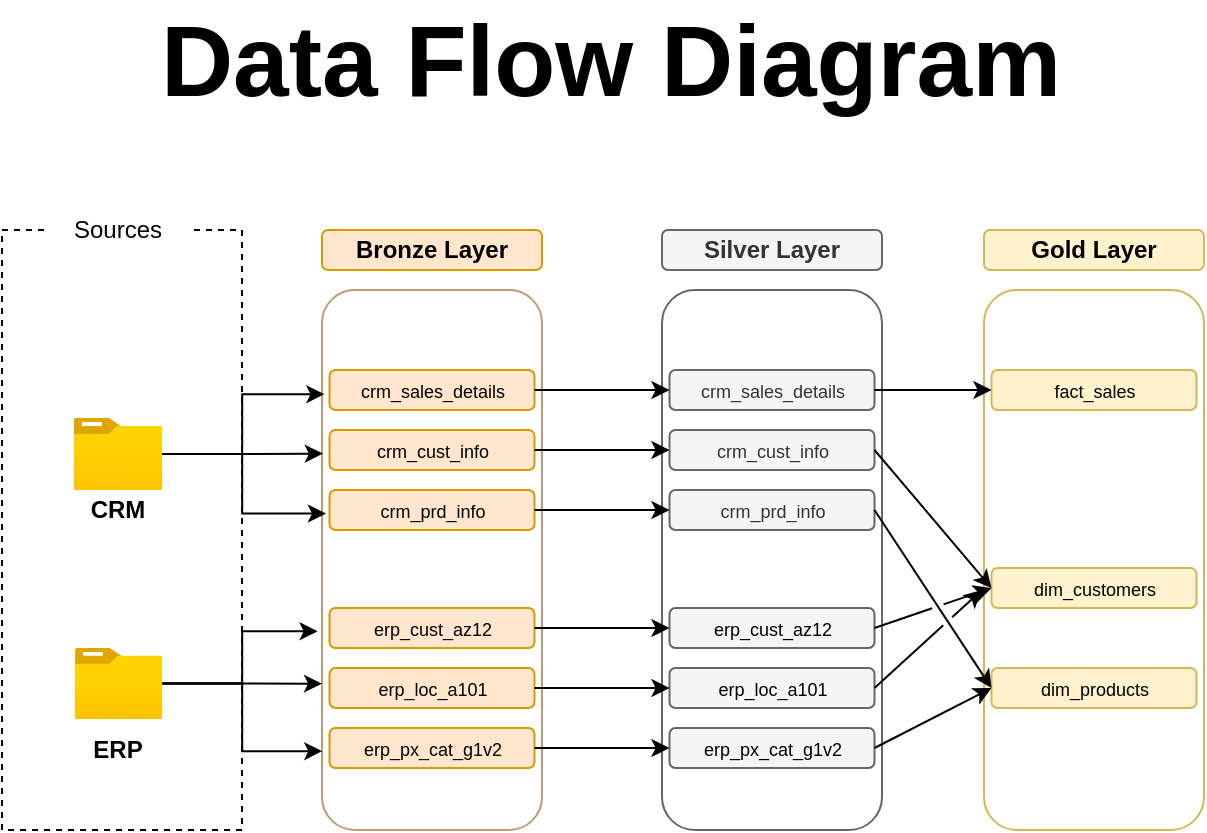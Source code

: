 <mxfile version="28.0.6">
  <diagram name="Page-1" id="ygFcoyWYrslfsJ8aY2pr">
    <mxGraphModel dx="1042" dy="674" grid="1" gridSize="10" guides="1" tooltips="1" connect="1" arrows="1" fold="1" page="1" pageScale="1" pageWidth="850" pageHeight="1100" math="0" shadow="0">
      <root>
        <mxCell id="0" />
        <mxCell id="1" parent="0" />
        <mxCell id="LeyTQ-VIh-IyvVX9vQep-1" value="" style="rounded=0;whiteSpace=wrap;html=1;fillColor=none;dashed=1;" parent="1" vertex="1">
          <mxGeometry x="70" y="180" width="120" height="300" as="geometry" />
        </mxCell>
        <mxCell id="LeyTQ-VIh-IyvVX9vQep-2" value="Sources" style="rounded=1;whiteSpace=wrap;html=1;strokeColor=none;" parent="1" vertex="1">
          <mxGeometry x="93" y="170" width="70" height="20" as="geometry" />
        </mxCell>
        <mxCell id="LeyTQ-VIh-IyvVX9vQep-3" value="" style="rounded=1;whiteSpace=wrap;html=1;fillColor=none;strokeColor=#C09975;" parent="1" vertex="1">
          <mxGeometry x="230" y="210" width="110" height="270" as="geometry" />
        </mxCell>
        <mxCell id="LeyTQ-VIh-IyvVX9vQep-4" value="&lt;b&gt;Bronze Layer&lt;/b&gt;" style="rounded=1;whiteSpace=wrap;html=1;fillColor=#ffe6cc;strokeColor=#d79b00;" parent="1" vertex="1">
          <mxGeometry x="230" y="180" width="110" height="20" as="geometry" />
        </mxCell>
        <mxCell id="LeyTQ-VIh-IyvVX9vQep-5" value="&lt;font style=&quot;font-size: 9px;&quot;&gt;crm_sales_details&lt;/font&gt;" style="rounded=1;whiteSpace=wrap;html=1;strokeColor=#d79b00;fillColor=#ffe6cc;" parent="1" vertex="1">
          <mxGeometry x="233.75" y="250" width="102.5" height="20" as="geometry" />
        </mxCell>
        <mxCell id="LeyTQ-VIh-IyvVX9vQep-6" value="&lt;span style=&quot;font-size: 9px;&quot;&gt;crm_cust_info&lt;/span&gt;" style="rounded=1;whiteSpace=wrap;html=1;strokeColor=#d79b00;fillColor=#ffe6cc;" parent="1" vertex="1">
          <mxGeometry x="233.75" y="280" width="102.5" height="20" as="geometry" />
        </mxCell>
        <mxCell id="LeyTQ-VIh-IyvVX9vQep-7" value="&lt;span style=&quot;font-size: 9px;&quot;&gt;crm_prd_info&lt;/span&gt;" style="rounded=1;whiteSpace=wrap;html=1;strokeColor=#d79b00;fillColor=#ffe6cc;" parent="1" vertex="1">
          <mxGeometry x="233.75" y="310" width="102.5" height="20" as="geometry" />
        </mxCell>
        <mxCell id="LeyTQ-VIh-IyvVX9vQep-8" value="" style="image;aspect=fixed;html=1;points=[];align=center;fontSize=12;image=img/lib/azure2/general/Folder_Blank.svg;" parent="1" vertex="1">
          <mxGeometry x="105.82" y="274" width="44.36" height="36" as="geometry" />
        </mxCell>
        <mxCell id="LeyTQ-VIh-IyvVX9vQep-9" value="&lt;b&gt;CRM&lt;/b&gt;" style="text;html=1;align=center;verticalAlign=middle;whiteSpace=wrap;rounded=0;" parent="1" vertex="1">
          <mxGeometry x="98" y="305" width="60" height="30" as="geometry" />
        </mxCell>
        <mxCell id="LeyTQ-VIh-IyvVX9vQep-13" style="edgeStyle=orthogonalEdgeStyle;rounded=0;orthogonalLoop=1;jettySize=auto;html=1;entryX=0.004;entryY=0.303;entryDx=0;entryDy=0;entryPerimeter=0;" parent="1" source="LeyTQ-VIh-IyvVX9vQep-8" target="LeyTQ-VIh-IyvVX9vQep-3" edge="1">
          <mxGeometry relative="1" as="geometry" />
        </mxCell>
        <mxCell id="LeyTQ-VIh-IyvVX9vQep-15" style="edgeStyle=orthogonalEdgeStyle;rounded=0;orthogonalLoop=1;jettySize=auto;html=1;entryX=0.018;entryY=0.414;entryDx=0;entryDy=0;entryPerimeter=0;" parent="1" source="LeyTQ-VIh-IyvVX9vQep-8" target="LeyTQ-VIh-IyvVX9vQep-3" edge="1">
          <mxGeometry relative="1" as="geometry" />
        </mxCell>
        <mxCell id="LeyTQ-VIh-IyvVX9vQep-16" style="edgeStyle=orthogonalEdgeStyle;rounded=0;orthogonalLoop=1;jettySize=auto;html=1;entryX=0.011;entryY=0.193;entryDx=0;entryDy=0;entryPerimeter=0;" parent="1" source="LeyTQ-VIh-IyvVX9vQep-8" target="LeyTQ-VIh-IyvVX9vQep-3" edge="1">
          <mxGeometry relative="1" as="geometry" />
        </mxCell>
        <mxCell id="LeyTQ-VIh-IyvVX9vQep-17" value="&lt;font style=&quot;font-size: 9px;&quot;&gt;erp_cust_az12&lt;/font&gt;" style="rounded=1;whiteSpace=wrap;html=1;strokeColor=#d79b00;fillColor=#ffe6cc;" parent="1" vertex="1">
          <mxGeometry x="233.75" y="369" width="102.5" height="20" as="geometry" />
        </mxCell>
        <mxCell id="LeyTQ-VIh-IyvVX9vQep-18" value="&lt;span style=&quot;font-size: 9px;&quot;&gt;erp_loc_a101&lt;/span&gt;" style="rounded=1;whiteSpace=wrap;html=1;strokeColor=#d79b00;fillColor=#ffe6cc;" parent="1" vertex="1">
          <mxGeometry x="233.75" y="399" width="102.5" height="20" as="geometry" />
        </mxCell>
        <mxCell id="LeyTQ-VIh-IyvVX9vQep-19" value="&lt;span style=&quot;font-size: 9px;&quot;&gt;erp_px_cat_g1v2&lt;/span&gt;" style="rounded=1;whiteSpace=wrap;html=1;strokeColor=#d79b00;fillColor=#ffe6cc;" parent="1" vertex="1">
          <mxGeometry x="233.75" y="429" width="102.5" height="20" as="geometry" />
        </mxCell>
        <mxCell id="LeyTQ-VIh-IyvVX9vQep-30" value="" style="image;aspect=fixed;html=1;points=[];align=center;fontSize=12;image=img/lib/azure2/general/Folder_Blank.svg;" parent="1" vertex="1">
          <mxGeometry x="106.43" y="389" width="43.75" height="35.5" as="geometry" />
        </mxCell>
        <mxCell id="LeyTQ-VIh-IyvVX9vQep-31" value="&lt;b&gt;ERP&lt;/b&gt;" style="text;html=1;align=center;verticalAlign=middle;whiteSpace=wrap;rounded=0;" parent="1" vertex="1">
          <mxGeometry x="98" y="424.5" width="60" height="30" as="geometry" />
        </mxCell>
        <mxCell id="LeyTQ-VIh-IyvVX9vQep-32" style="edgeStyle=orthogonalEdgeStyle;rounded=0;orthogonalLoop=1;jettySize=auto;html=1;entryX=0;entryY=0.729;entryDx=0;entryDy=0;entryPerimeter=0;" parent="1" source="LeyTQ-VIh-IyvVX9vQep-30" target="LeyTQ-VIh-IyvVX9vQep-3" edge="1">
          <mxGeometry relative="1" as="geometry" />
        </mxCell>
        <mxCell id="LeyTQ-VIh-IyvVX9vQep-33" style="edgeStyle=orthogonalEdgeStyle;rounded=0;orthogonalLoop=1;jettySize=auto;html=1;entryX=-0.02;entryY=0.632;entryDx=0;entryDy=0;entryPerimeter=0;" parent="1" source="LeyTQ-VIh-IyvVX9vQep-30" target="LeyTQ-VIh-IyvVX9vQep-3" edge="1">
          <mxGeometry relative="1" as="geometry" />
        </mxCell>
        <mxCell id="LeyTQ-VIh-IyvVX9vQep-34" style="edgeStyle=orthogonalEdgeStyle;rounded=0;orthogonalLoop=1;jettySize=auto;html=1;entryX=0.001;entryY=0.854;entryDx=0;entryDy=0;entryPerimeter=0;" parent="1" source="LeyTQ-VIh-IyvVX9vQep-30" target="LeyTQ-VIh-IyvVX9vQep-3" edge="1">
          <mxGeometry relative="1" as="geometry" />
        </mxCell>
        <mxCell id="1qv2fpEwnzw17ocw0TtQ-1" value="" style="rounded=1;whiteSpace=wrap;html=1;fillColor=none;strokeColor=#666666;fontColor=#333333;" parent="1" vertex="1">
          <mxGeometry x="400" y="210" width="110" height="270" as="geometry" />
        </mxCell>
        <mxCell id="1qv2fpEwnzw17ocw0TtQ-2" value="&lt;b&gt;Silver Layer&lt;/b&gt;" style="rounded=1;whiteSpace=wrap;html=1;fillColor=#f5f5f5;strokeColor=#666666;fontColor=#333333;" parent="1" vertex="1">
          <mxGeometry x="400" y="180" width="110" height="20" as="geometry" />
        </mxCell>
        <mxCell id="1qv2fpEwnzw17ocw0TtQ-3" value="&lt;font style=&quot;font-size: 9px;&quot;&gt;crm_sales_details&lt;/font&gt;" style="rounded=1;whiteSpace=wrap;html=1;strokeColor=#666666;fillColor=#f5f5f5;fontColor=#333333;" parent="1" vertex="1">
          <mxGeometry x="403.75" y="250" width="102.5" height="20" as="geometry" />
        </mxCell>
        <mxCell id="1qv2fpEwnzw17ocw0TtQ-4" value="&lt;span style=&quot;font-size: 9px;&quot;&gt;crm_cust_info&lt;/span&gt;" style="rounded=1;whiteSpace=wrap;html=1;strokeColor=#666666;fillColor=#f5f5f5;fontColor=#333333;" parent="1" vertex="1">
          <mxGeometry x="403.75" y="280" width="102.5" height="20" as="geometry" />
        </mxCell>
        <mxCell id="1qv2fpEwnzw17ocw0TtQ-5" value="&lt;span style=&quot;font-size: 9px;&quot;&gt;crm_prd_info&lt;/span&gt;" style="rounded=1;whiteSpace=wrap;html=1;strokeColor=#666666;fillColor=#f5f5f5;fontColor=#333333;" parent="1" vertex="1">
          <mxGeometry x="403.75" y="310" width="102.5" height="20" as="geometry" />
        </mxCell>
        <mxCell id="1qv2fpEwnzw17ocw0TtQ-6" value="&lt;span style=&quot;color: rgb(0, 0, 0); font-size: 9px;&quot;&gt;erp_cust_az12&lt;/span&gt;" style="rounded=1;whiteSpace=wrap;html=1;strokeColor=#666666;fillColor=#f5f5f5;fontColor=#333333;" parent="1" vertex="1">
          <mxGeometry x="403.75" y="369" width="102.5" height="20" as="geometry" />
        </mxCell>
        <mxCell id="1qv2fpEwnzw17ocw0TtQ-7" value="&lt;span style=&quot;color: rgb(0, 0, 0); font-size: 9px;&quot;&gt;erp_loc_a101&lt;/span&gt;" style="rounded=1;whiteSpace=wrap;html=1;strokeColor=#666666;fillColor=#f5f5f5;fontColor=#333333;" parent="1" vertex="1">
          <mxGeometry x="403.75" y="399" width="102.5" height="20" as="geometry" />
        </mxCell>
        <mxCell id="1qv2fpEwnzw17ocw0TtQ-8" value="&lt;span style=&quot;color: rgb(0, 0, 0); font-size: 9px;&quot;&gt;erp_px_cat_g1v2&lt;/span&gt;" style="rounded=1;whiteSpace=wrap;html=1;strokeColor=#666666;fillColor=#f5f5f5;fontColor=#333333;" parent="1" vertex="1">
          <mxGeometry x="403.75" y="429" width="102.5" height="20" as="geometry" />
        </mxCell>
        <mxCell id="1qv2fpEwnzw17ocw0TtQ-9" style="edgeStyle=orthogonalEdgeStyle;rounded=0;orthogonalLoop=1;jettySize=auto;html=1;entryX=0;entryY=0.5;entryDx=0;entryDy=0;" parent="1" source="LeyTQ-VIh-IyvVX9vQep-5" target="1qv2fpEwnzw17ocw0TtQ-3" edge="1">
          <mxGeometry relative="1" as="geometry" />
        </mxCell>
        <mxCell id="1qv2fpEwnzw17ocw0TtQ-10" style="edgeStyle=orthogonalEdgeStyle;rounded=0;orthogonalLoop=1;jettySize=auto;html=1;entryX=0;entryY=0.5;entryDx=0;entryDy=0;" parent="1" source="LeyTQ-VIh-IyvVX9vQep-6" target="1qv2fpEwnzw17ocw0TtQ-4" edge="1">
          <mxGeometry relative="1" as="geometry" />
        </mxCell>
        <mxCell id="1qv2fpEwnzw17ocw0TtQ-11" style="edgeStyle=orthogonalEdgeStyle;rounded=0;orthogonalLoop=1;jettySize=auto;html=1;entryX=0;entryY=0.5;entryDx=0;entryDy=0;" parent="1" source="LeyTQ-VIh-IyvVX9vQep-7" target="1qv2fpEwnzw17ocw0TtQ-5" edge="1">
          <mxGeometry relative="1" as="geometry" />
        </mxCell>
        <mxCell id="1qv2fpEwnzw17ocw0TtQ-12" style="edgeStyle=orthogonalEdgeStyle;rounded=0;orthogonalLoop=1;jettySize=auto;html=1;entryX=0;entryY=0.5;entryDx=0;entryDy=0;" parent="1" source="LeyTQ-VIh-IyvVX9vQep-17" target="1qv2fpEwnzw17ocw0TtQ-6" edge="1">
          <mxGeometry relative="1" as="geometry">
            <mxPoint x="390" y="380" as="targetPoint" />
          </mxGeometry>
        </mxCell>
        <mxCell id="1qv2fpEwnzw17ocw0TtQ-13" style="edgeStyle=orthogonalEdgeStyle;rounded=0;orthogonalLoop=1;jettySize=auto;html=1;entryX=0;entryY=0.5;entryDx=0;entryDy=0;" parent="1" source="LeyTQ-VIh-IyvVX9vQep-18" edge="1" target="1qv2fpEwnzw17ocw0TtQ-7">
          <mxGeometry relative="1" as="geometry">
            <mxPoint x="400" y="408" as="targetPoint" />
          </mxGeometry>
        </mxCell>
        <mxCell id="1qv2fpEwnzw17ocw0TtQ-14" style="edgeStyle=orthogonalEdgeStyle;rounded=0;orthogonalLoop=1;jettySize=auto;html=1;entryX=0;entryY=0.5;entryDx=0;entryDy=0;" parent="1" source="LeyTQ-VIh-IyvVX9vQep-19" target="1qv2fpEwnzw17ocw0TtQ-8" edge="1">
          <mxGeometry relative="1" as="geometry" />
        </mxCell>
        <mxCell id="LDKPnpcDg0T9S3YZecXg-1" value="" style="rounded=1;whiteSpace=wrap;html=1;fillColor=none;strokeColor=#d6b656;" vertex="1" parent="1">
          <mxGeometry x="561" y="210" width="110" height="270" as="geometry" />
        </mxCell>
        <mxCell id="LDKPnpcDg0T9S3YZecXg-2" value="&lt;b&gt;Gold Layer&lt;/b&gt;" style="rounded=1;whiteSpace=wrap;html=1;fillColor=#fff2cc;strokeColor=#d6b656;" vertex="1" parent="1">
          <mxGeometry x="561" y="180" width="110" height="20" as="geometry" />
        </mxCell>
        <mxCell id="LDKPnpcDg0T9S3YZecXg-3" value="&lt;font style=&quot;font-size: 9px;&quot;&gt;fact_sales&lt;/font&gt;" style="rounded=1;whiteSpace=wrap;html=1;strokeColor=#d6b656;fillColor=#fff2cc;" vertex="1" parent="1">
          <mxGeometry x="564.75" y="250" width="102.5" height="20" as="geometry" />
        </mxCell>
        <mxCell id="LDKPnpcDg0T9S3YZecXg-4" value="&lt;span style=&quot;font-size: 9px;&quot;&gt;dim_customers&lt;/span&gt;" style="rounded=1;whiteSpace=wrap;html=1;strokeColor=#d6b656;fillColor=#fff2cc;" vertex="1" parent="1">
          <mxGeometry x="564.75" y="349" width="102.5" height="20" as="geometry" />
        </mxCell>
        <mxCell id="LDKPnpcDg0T9S3YZecXg-5" value="&lt;span style=&quot;font-size: 9px;&quot;&gt;dim_products&lt;/span&gt;" style="rounded=1;whiteSpace=wrap;html=1;strokeColor=#d6b656;fillColor=#fff2cc;" vertex="1" parent="1">
          <mxGeometry x="564.75" y="399" width="102.5" height="20" as="geometry" />
        </mxCell>
        <mxCell id="LDKPnpcDg0T9S3YZecXg-10" style="edgeStyle=orthogonalEdgeStyle;rounded=0;orthogonalLoop=1;jettySize=auto;html=1;entryX=0;entryY=0.5;entryDx=0;entryDy=0;" edge="1" parent="1" source="1qv2fpEwnzw17ocw0TtQ-3" target="LDKPnpcDg0T9S3YZecXg-3">
          <mxGeometry relative="1" as="geometry" />
        </mxCell>
        <mxCell id="LDKPnpcDg0T9S3YZecXg-12" value="" style="endArrow=classic;html=1;rounded=0;entryX=0;entryY=0.5;entryDx=0;entryDy=0;exitX=1;exitY=0.5;exitDx=0;exitDy=0;jumpStyle=gap;" edge="1" parent="1" source="1qv2fpEwnzw17ocw0TtQ-4" target="LDKPnpcDg0T9S3YZecXg-4">
          <mxGeometry width="50" height="50" relative="1" as="geometry">
            <mxPoint x="506.25" y="350" as="sourcePoint" />
            <mxPoint x="556.25" y="300" as="targetPoint" />
          </mxGeometry>
        </mxCell>
        <mxCell id="LDKPnpcDg0T9S3YZecXg-13" value="" style="endArrow=classic;html=1;rounded=0;entryX=0;entryY=0.5;entryDx=0;entryDy=0;exitX=1;exitY=0.5;exitDx=0;exitDy=0;jumpStyle=gap;" edge="1" parent="1" source="1qv2fpEwnzw17ocw0TtQ-5" target="LDKPnpcDg0T9S3YZecXg-5">
          <mxGeometry width="50" height="50" relative="1" as="geometry">
            <mxPoint x="520" y="320" as="sourcePoint" />
            <mxPoint x="578" y="389" as="targetPoint" />
          </mxGeometry>
        </mxCell>
        <mxCell id="LDKPnpcDg0T9S3YZecXg-15" value="" style="endArrow=classic;html=1;rounded=0;entryX=0;entryY=0.5;entryDx=0;entryDy=0;exitX=1;exitY=0.5;exitDx=0;exitDy=0;jumpStyle=gap;" edge="1" parent="1" source="1qv2fpEwnzw17ocw0TtQ-6" target="LDKPnpcDg0T9S3YZecXg-4">
          <mxGeometry width="50" height="50" relative="1" as="geometry">
            <mxPoint x="540" y="380" as="sourcePoint" />
            <mxPoint x="598" y="469" as="targetPoint" />
          </mxGeometry>
        </mxCell>
        <mxCell id="LDKPnpcDg0T9S3YZecXg-16" value="" style="endArrow=classic;html=1;rounded=0;exitX=1;exitY=0.5;exitDx=0;exitDy=0;jumpStyle=gap;" edge="1" parent="1" source="1qv2fpEwnzw17ocw0TtQ-7">
          <mxGeometry width="50" height="50" relative="1" as="geometry">
            <mxPoint x="520" y="390" as="sourcePoint" />
            <mxPoint x="560" y="360" as="targetPoint" />
          </mxGeometry>
        </mxCell>
        <mxCell id="LDKPnpcDg0T9S3YZecXg-17" value="" style="endArrow=classic;html=1;rounded=0;exitX=1;exitY=0.5;exitDx=0;exitDy=0;entryX=0;entryY=0.5;entryDx=0;entryDy=0;jumpStyle=gap;" edge="1" parent="1" source="1qv2fpEwnzw17ocw0TtQ-8" target="LDKPnpcDg0T9S3YZecXg-5">
          <mxGeometry width="50" height="50" relative="1" as="geometry">
            <mxPoint x="540" y="459" as="sourcePoint" />
            <mxPoint x="594" y="410" as="targetPoint" />
          </mxGeometry>
        </mxCell>
        <mxCell id="LDKPnpcDg0T9S3YZecXg-18" value="&lt;font style=&quot;font-size: 50px;&quot;&gt;&lt;b&gt;Data Flow Diagram&lt;/b&gt;&lt;/font&gt;" style="text;html=1;align=center;verticalAlign=middle;whiteSpace=wrap;rounded=0;" vertex="1" parent="1">
          <mxGeometry x="130" y="80" width="489" height="30" as="geometry" />
        </mxCell>
      </root>
    </mxGraphModel>
  </diagram>
</mxfile>

